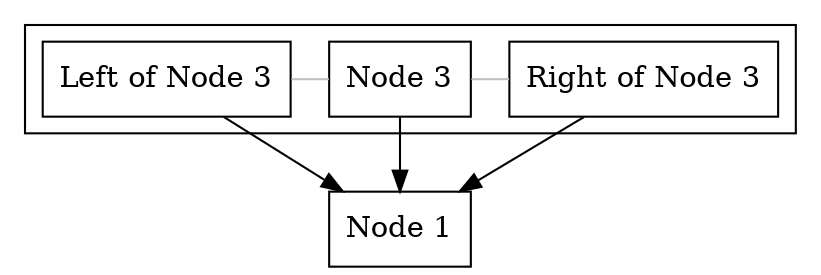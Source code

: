 digraph edgeSubgraphLeft {
    // Node attribute template
    node [shape=rect];

    // Node definition
    nd_1   [label = "Node 1"];

    nd_3_l [label = "Left of Node 3"];
    nd_3   [label = "Node 3"];
    nd_3_r [label = "Right of Node 3"];


    // Use Cluster to wrap the corresponding nodes and edges
    subgraph cluster_R {
        // Edge attribute template
        edge[color=grey arrowhead=none]
        // Use Subgraph to limit nodes to the same level
        {
            rank=same
            nd_3_l
            nd_3
            nd_3_r
        }

        // Edges in cluster
        nd_3_l -> nd_3 -> nd_3_r;
    } -> nd_1;
}